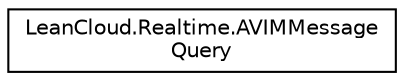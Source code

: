 digraph "Graphical Class Hierarchy"
{
  edge [fontname="Helvetica",fontsize="10",labelfontname="Helvetica",labelfontsize="10"];
  node [fontname="Helvetica",fontsize="10",shape=record];
  rankdir="LR";
  Node1 [label="LeanCloud.Realtime.AVIMMessage\lQuery",height=0.2,width=0.4,color="black", fillcolor="white", style="filled",URL="$classLeanCloud_1_1Realtime_1_1AVIMMessageQuery.html",tooltip="history message interator. "];
}
